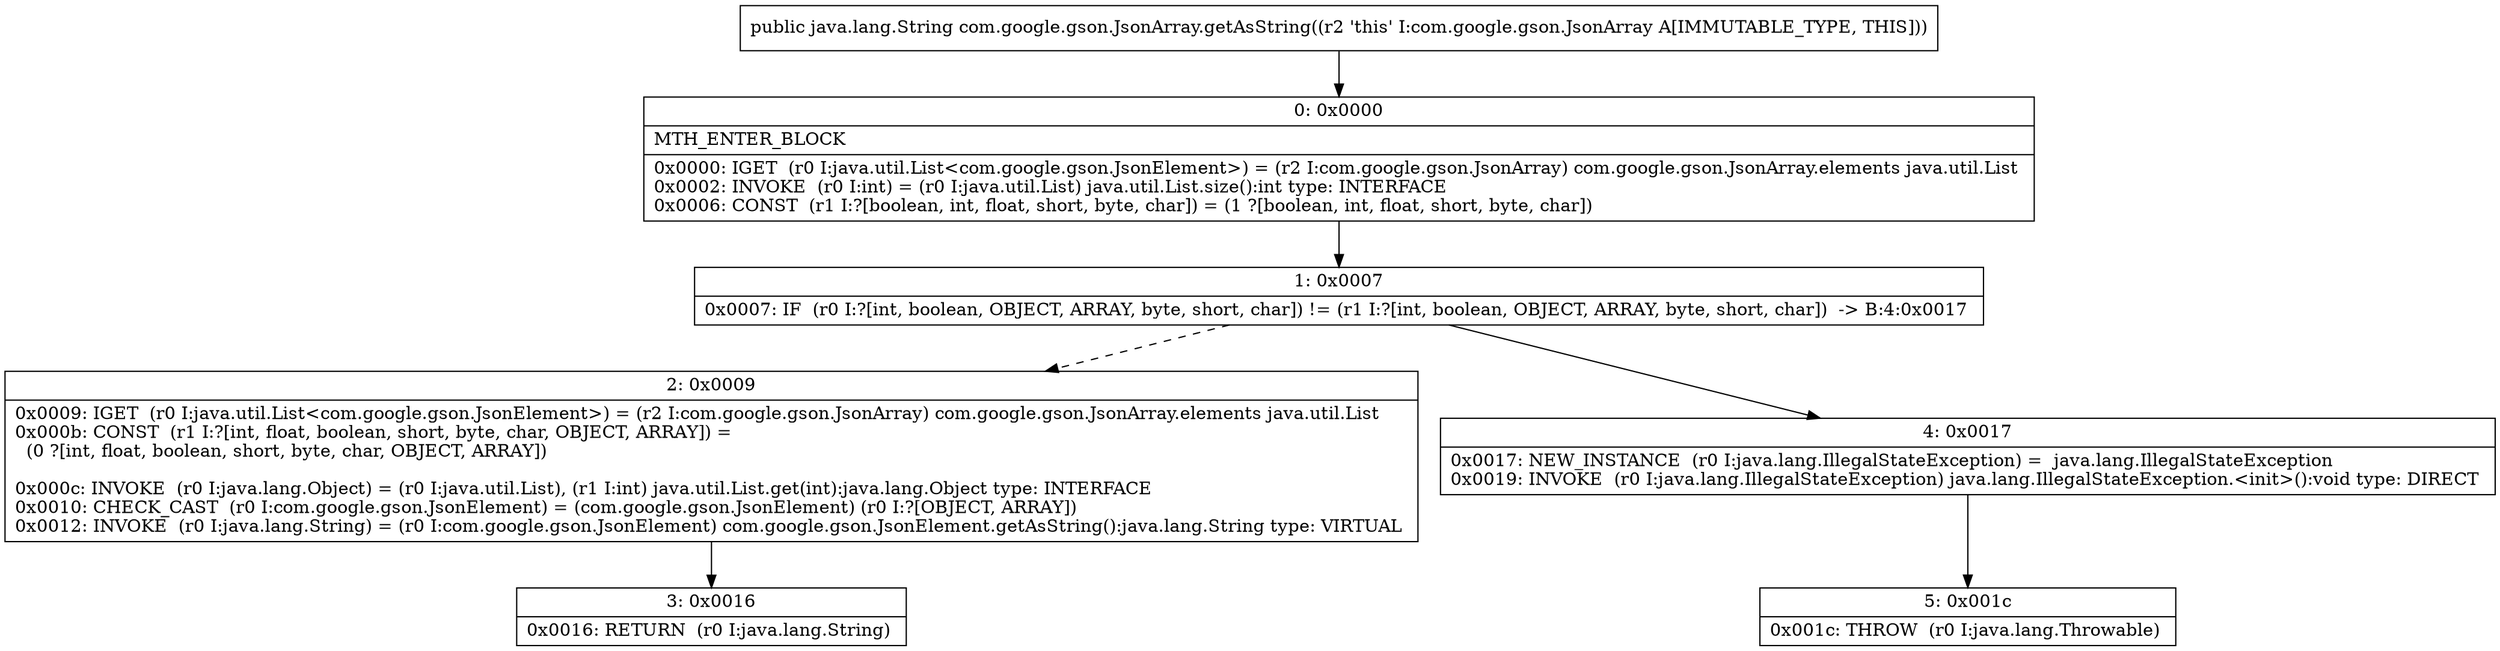 digraph "CFG forcom.google.gson.JsonArray.getAsString()Ljava\/lang\/String;" {
Node_0 [shape=record,label="{0\:\ 0x0000|MTH_ENTER_BLOCK\l|0x0000: IGET  (r0 I:java.util.List\<com.google.gson.JsonElement\>) = (r2 I:com.google.gson.JsonArray) com.google.gson.JsonArray.elements java.util.List \l0x0002: INVOKE  (r0 I:int) = (r0 I:java.util.List) java.util.List.size():int type: INTERFACE \l0x0006: CONST  (r1 I:?[boolean, int, float, short, byte, char]) = (1 ?[boolean, int, float, short, byte, char]) \l}"];
Node_1 [shape=record,label="{1\:\ 0x0007|0x0007: IF  (r0 I:?[int, boolean, OBJECT, ARRAY, byte, short, char]) != (r1 I:?[int, boolean, OBJECT, ARRAY, byte, short, char])  \-\> B:4:0x0017 \l}"];
Node_2 [shape=record,label="{2\:\ 0x0009|0x0009: IGET  (r0 I:java.util.List\<com.google.gson.JsonElement\>) = (r2 I:com.google.gson.JsonArray) com.google.gson.JsonArray.elements java.util.List \l0x000b: CONST  (r1 I:?[int, float, boolean, short, byte, char, OBJECT, ARRAY]) = \l  (0 ?[int, float, boolean, short, byte, char, OBJECT, ARRAY])\l \l0x000c: INVOKE  (r0 I:java.lang.Object) = (r0 I:java.util.List), (r1 I:int) java.util.List.get(int):java.lang.Object type: INTERFACE \l0x0010: CHECK_CAST  (r0 I:com.google.gson.JsonElement) = (com.google.gson.JsonElement) (r0 I:?[OBJECT, ARRAY]) \l0x0012: INVOKE  (r0 I:java.lang.String) = (r0 I:com.google.gson.JsonElement) com.google.gson.JsonElement.getAsString():java.lang.String type: VIRTUAL \l}"];
Node_3 [shape=record,label="{3\:\ 0x0016|0x0016: RETURN  (r0 I:java.lang.String) \l}"];
Node_4 [shape=record,label="{4\:\ 0x0017|0x0017: NEW_INSTANCE  (r0 I:java.lang.IllegalStateException) =  java.lang.IllegalStateException \l0x0019: INVOKE  (r0 I:java.lang.IllegalStateException) java.lang.IllegalStateException.\<init\>():void type: DIRECT \l}"];
Node_5 [shape=record,label="{5\:\ 0x001c|0x001c: THROW  (r0 I:java.lang.Throwable) \l}"];
MethodNode[shape=record,label="{public java.lang.String com.google.gson.JsonArray.getAsString((r2 'this' I:com.google.gson.JsonArray A[IMMUTABLE_TYPE, THIS])) }"];
MethodNode -> Node_0;
Node_0 -> Node_1;
Node_1 -> Node_2[style=dashed];
Node_1 -> Node_4;
Node_2 -> Node_3;
Node_4 -> Node_5;
}


